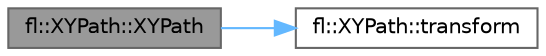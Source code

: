 digraph "fl::XYPath::XYPath"
{
 // INTERACTIVE_SVG=YES
 // LATEX_PDF_SIZE
  bgcolor="transparent";
  edge [fontname=Helvetica,fontsize=10,labelfontname=Helvetica,labelfontsize=10];
  node [fontname=Helvetica,fontsize=10,shape=box,height=0.2,width=0.4];
  rankdir="LR";
  Node1 [id="Node000001",label="fl::XYPath::XYPath",height=0.2,width=0.4,color="gray40", fillcolor="grey60", style="filled", fontcolor="black",tooltip=" "];
  Node1 -> Node2 [id="edge1_Node000001_Node000002",color="steelblue1",style="solid",tooltip=" "];
  Node2 [id="Node000002",label="fl::XYPath::transform",height=0.2,width=0.4,color="grey40", fillcolor="white", style="filled",URL="$d9/df4/classfl_1_1_x_y_path_afff9e863ebda5a087e09c27913698b73.html#afff9e863ebda5a087e09c27913698b73",tooltip=" "];
}
